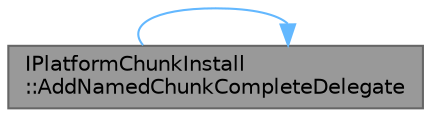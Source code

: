 digraph "IPlatformChunkInstall::AddNamedChunkCompleteDelegate"
{
 // INTERACTIVE_SVG=YES
 // LATEX_PDF_SIZE
  bgcolor="transparent";
  edge [fontname=Helvetica,fontsize=10,labelfontname=Helvetica,labelfontsize=10];
  node [fontname=Helvetica,fontsize=10,shape=box,height=0.2,width=0.4];
  rankdir="LR";
  Node1 [id="Node000001",label="IPlatformChunkInstall\l::AddNamedChunkCompleteDelegate",height=0.2,width=0.4,color="gray40", fillcolor="grey60", style="filled", fontcolor="black",tooltip="Request a delegate callback on named chunk install completion or failure."];
  Node1 -> Node1 [id="edge1_Node000001_Node000001",color="steelblue1",style="solid",tooltip=" "];
}
